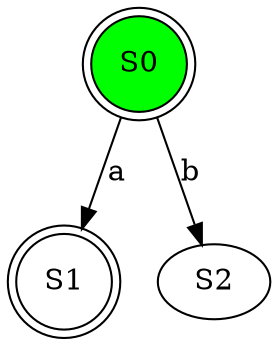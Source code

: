 digraph G {
S0 [shape=doublecircle];
S1 [shape=doublecircle];
S0 [style=filled, fillcolor=green];
S0 -> S1 [label=a];
S0 -> S2 [label=b];
}
